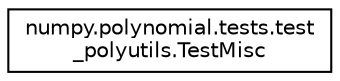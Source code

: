 digraph "Graphical Class Hierarchy"
{
 // LATEX_PDF_SIZE
  edge [fontname="Helvetica",fontsize="10",labelfontname="Helvetica",labelfontsize="10"];
  node [fontname="Helvetica",fontsize="10",shape=record];
  rankdir="LR";
  Node0 [label="numpy.polynomial.tests.test\l_polyutils.TestMisc",height=0.2,width=0.4,color="black", fillcolor="white", style="filled",URL="$classnumpy_1_1polynomial_1_1tests_1_1test__polyutils_1_1TestMisc.html",tooltip=" "];
}
